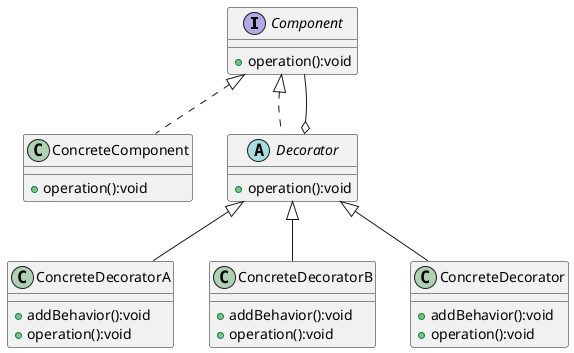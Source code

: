 @startuml
'https://plantuml.com/class-diagram

interface Component{
 + operation():void
}

class ConcreteComponent implements Component{
 + operation():void
}

Abstract class Decorator implements Component{
    + operation():void
}

class ConcreteDecoratorA extends Decorator{
   + addBehavior():void
   + operation():void
}

class ConcreteDecoratorB extends Decorator{
   + addBehavior():void
   + operation():void
}

class ConcreteDecorator... extends Decorator{
   + addBehavior():void
   + operation():void
}

Decorator o-- Component
@enduml